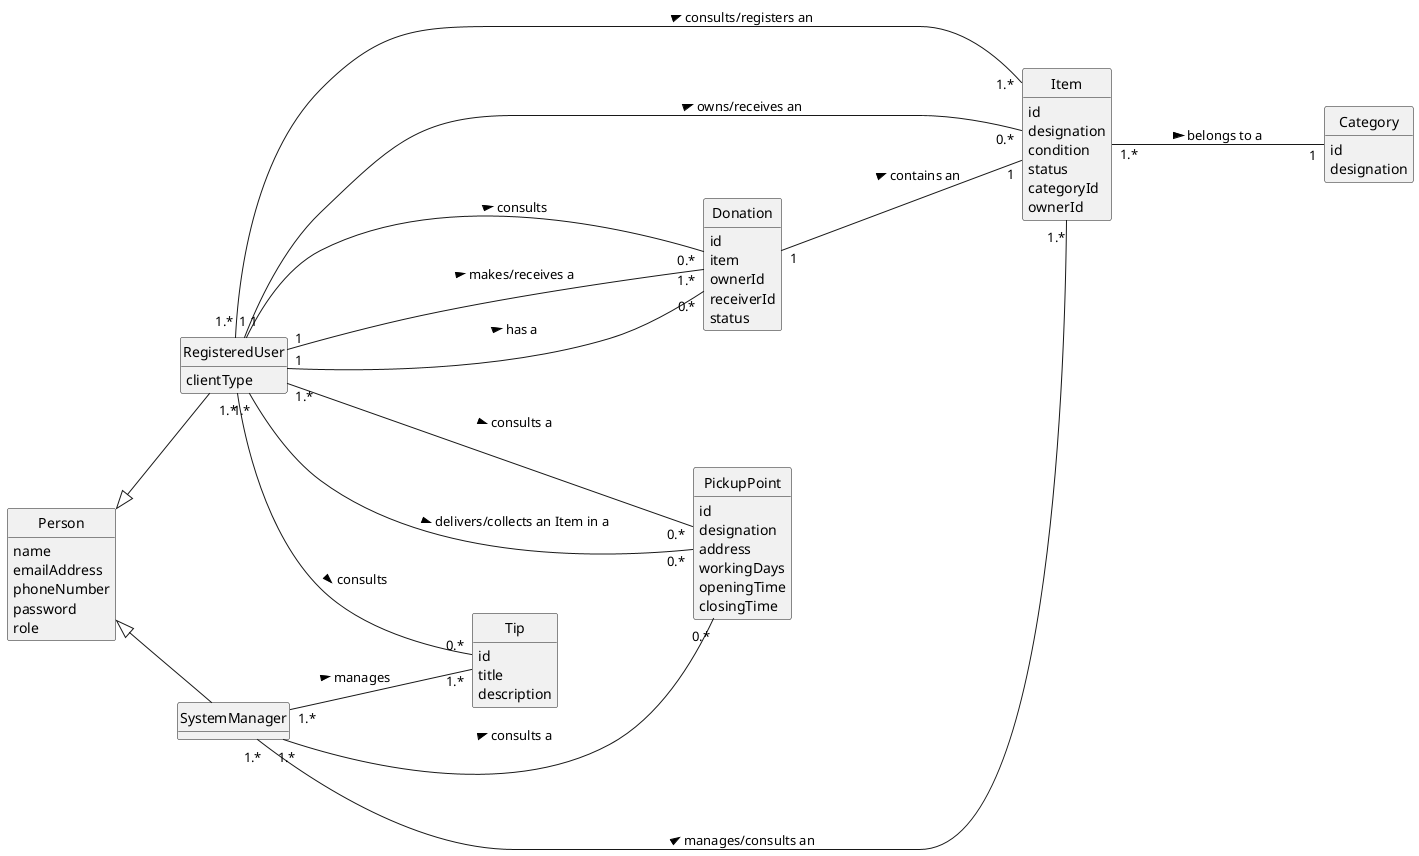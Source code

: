 @startuml
skinparam monochrome true
skinparam packageStyle rectangle
skinparam shadowing false
'skinparam linetype ortho
left to right direction
skinparam classAttributeIconSize 0
hide circle
hide methods


class Person {
    name
    emailAddress
    phoneNumber
    password
    role
}

class RegisteredUser {
    clientType
}

class SystemManager{

}

class PickupPoint{
    id
    designation
    address
    workingDays
    openingTime
    closingTime
}

class Item{
    id
    designation
    condition
    status
    categoryId
    ownerId
}

class Category{
    id
    designation
}

class Donation {
    id
    item
    ownerId
    receiverId
    status
}

class Tip {
    id
    title
    description
}

Person <|-- RegisteredUser
Person <|-- SystemManager

Item "1.*" --- "1" Category : belongs to a >
RegisteredUser "1.*" -- "1.*" Item : consults/registers an >
RegisteredUser "1" --- "0.*" Item : owns/receives an >
RegisteredUser "1.*" --- "0.*" PickupPoint : delivers/collects an Item in a >
RegisteredUser "1.*" --- "0.*" PickupPoint : consults a >
RegisteredUser "1" --- "0.*" Donation : has a >
RegisteredUser "1.*" -- "0.*" Tip : consults >
RegisteredUser "1" -- "0.*" Donation : consults >
SystemManager "1.*" -- "1.*" Item : manages/consults an >
SystemManager "1.*" --- "0.*" PickupPoint : consults a >
SystemManager "1.*" -- "1.*" Tip : manages >
RegisteredUser "1" --- "1.*" Donation : makes/receives a >
Donation "1" --- "1" Item : contains an >

@enduml